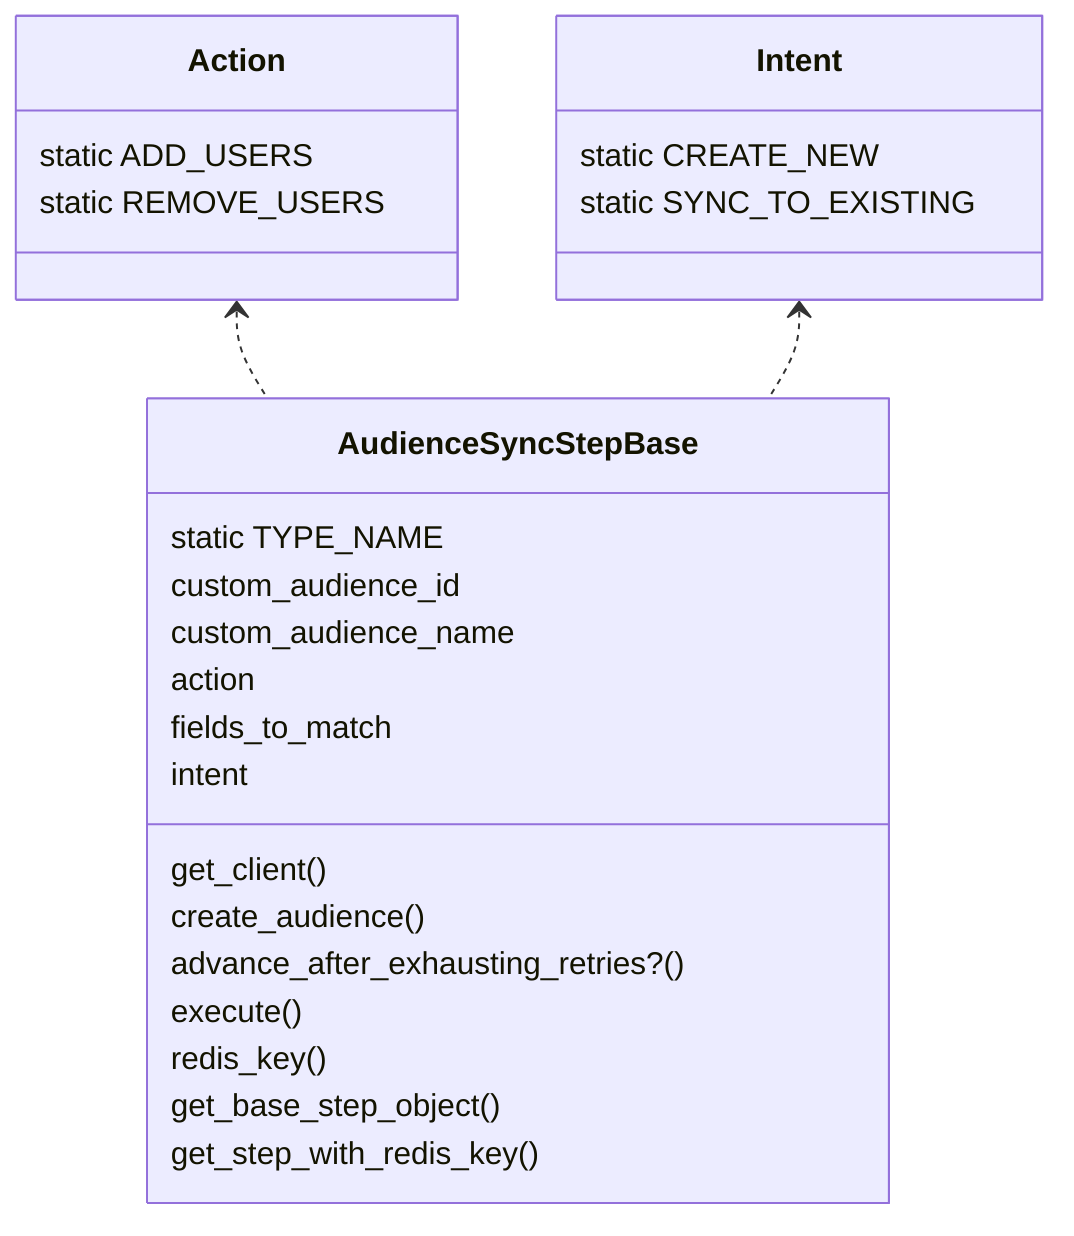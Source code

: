 classDiagram
class AudienceSyncStepBase
AudienceSyncStepBase : static TYPE_NAME
AudienceSyncStepBase : get_client()
AudienceSyncStepBase : create_audience()
AudienceSyncStepBase : advance_after_exhausting_retries?()
AudienceSyncStepBase : execute()
AudienceSyncStepBase : redis_key()
AudienceSyncStepBase : get_base_step_object()
AudienceSyncStepBase : get_step_with_redis_key()
AudienceSyncStepBase : custom_audience_id <String>
AudienceSyncStepBase : custom_audience_name <String>
AudienceSyncStepBase : action <String>
AudienceSyncStepBase : fields_to_match <Array>
AudienceSyncStepBase : intent <String>

class Action
Action : static ADD_USERS
Action : static REMOVE_USERS

class Intent
Intent : static CREATE_NEW
Intent : static SYNC_TO_EXISTING

Action <.. AudienceSyncStepBase
Intent <.. AudienceSyncStepBase
